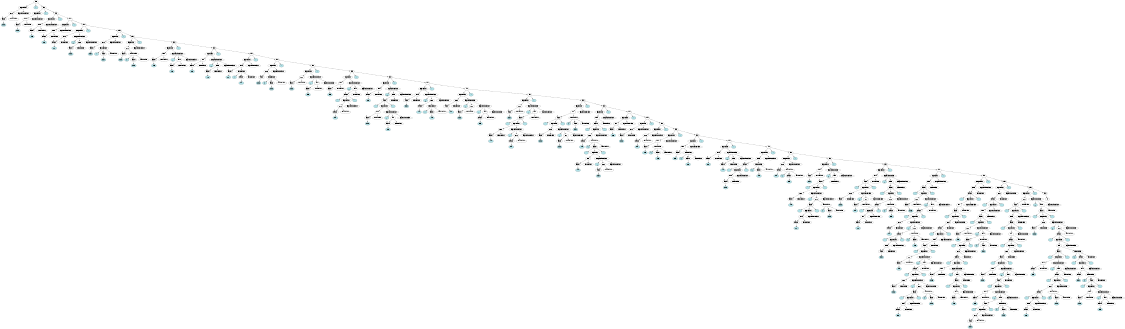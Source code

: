 digraph G { page="8.5,11"; size="7.5, 10"
	"List1" [label="List"]
	"Expression2" [label="Expression"]
	"List1" -> "Expression2"
	"Term3" [label="Term"]
	"Expression2" -> "Term3"
	"Factor4" [label="Factor"]
	"Term3" -> "Factor4"
	"num5" [label="num",style=filled,fillcolor=powderblue]
	"Factor4" -> "num5"
	"Term_Prime6" [label="Term_Prime"]
	"Term3" -> "Term_Prime6"
	"Expression_Prime7" [label="Expression_Prime"]
	"Expression2" -> "Expression_Prime7"
	".8" [label=".",style=filled,fillcolor=powderblue]
	"List1" -> ".8"
	"List9" [label="List"]
	"List1" -> "List9"
	"Expression10" [label="Expression"]
	"List9" -> "Expression10"
	"Term11" [label="Term"]
	"Expression10" -> "Term11"
	"Factor12" [label="Factor"]
	"Term11" -> "Factor12"
	"num13" [label="num",style=filled,fillcolor=powderblue]
	"Factor12" -> "num13"
	"Term_Prime14" [label="Term_Prime"]
	"Term11" -> "Term_Prime14"
	"Expression_Prime15" [label="Expression_Prime"]
	"Expression10" -> "Expression_Prime15"
	".16" [label=".",style=filled,fillcolor=powderblue]
	"List9" -> ".16"
	"List17" [label="List"]
	"List9" -> "List17"
	"Expression18" [label="Expression"]
	"List17" -> "Expression18"
	"Term19" [label="Term"]
	"Expression18" -> "Term19"
	"Factor20" [label="Factor"]
	"Term19" -> "Factor20"
	"num21" [label="num",style=filled,fillcolor=powderblue]
	"Factor20" -> "num21"
	"Term_Prime22" [label="Term_Prime"]
	"Term19" -> "Term_Prime22"
	"Expression_Prime23" [label="Expression_Prime"]
	"Expression18" -> "Expression_Prime23"
	".24" [label=".",style=filled,fillcolor=powderblue]
	"List17" -> ".24"
	"List25" [label="List"]
	"List17" -> "List25"
	"Expression26" [label="Expression"]
	"List25" -> "Expression26"
	"Term27" [label="Term"]
	"Expression26" -> "Term27"
	"Factor28" [label="Factor"]
	"Term27" -> "Factor28"
	"num29" [label="num",style=filled,fillcolor=powderblue]
	"Factor28" -> "num29"
	"Term_Prime30" [label="Term_Prime"]
	"Term27" -> "Term_Prime30"
	"Expression_Prime31" [label="Expression_Prime"]
	"Expression26" -> "Expression_Prime31"
	".32" [label=".",style=filled,fillcolor=powderblue]
	"List25" -> ".32"
	"List33" [label="List"]
	"List25" -> "List33"
	"Expression34" [label="Expression"]
	"List33" -> "Expression34"
	"Term35" [label="Term"]
	"Expression34" -> "Term35"
	"Factor36" [label="Factor"]
	"Term35" -> "Factor36"
	"num37" [label="num",style=filled,fillcolor=powderblue]
	"Factor36" -> "num37"
	"Term_Prime38" [label="Term_Prime"]
	"Term35" -> "Term_Prime38"
	"Expression_Prime39" [label="Expression_Prime"]
	"Expression34" -> "Expression_Prime39"
	"+40" [label="+",style=filled,fillcolor=powderblue]
	"Expression_Prime39" -> "+40"
	"Term41" [label="Term"]
	"Expression_Prime39" -> "Term41"
	"Factor42" [label="Factor"]
	"Term41" -> "Factor42"
	"num43" [label="num",style=filled,fillcolor=powderblue]
	"Factor42" -> "num43"
	"Term_Prime44" [label="Term_Prime"]
	"Term41" -> "Term_Prime44"
	"Expression_Prime45" [label="Expression_Prime"]
	"Expression_Prime39" -> "Expression_Prime45"
	".46" [label=".",style=filled,fillcolor=powderblue]
	"List33" -> ".46"
	"List47" [label="List"]
	"List33" -> "List47"
	"Expression48" [label="Expression"]
	"List47" -> "Expression48"
	"Term49" [label="Term"]
	"Expression48" -> "Term49"
	"Factor50" [label="Factor"]
	"Term49" -> "Factor50"
	"num51" [label="num",style=filled,fillcolor=powderblue]
	"Factor50" -> "num51"
	"Term_Prime52" [label="Term_Prime"]
	"Term49" -> "Term_Prime52"
	"*53" [label="*",style=filled,fillcolor=powderblue]
	"Term_Prime52" -> "*53"
	"Factor54" [label="Factor"]
	"Term_Prime52" -> "Factor54"
	"num55" [label="num",style=filled,fillcolor=powderblue]
	"Factor54" -> "num55"
	"Term_Prime56" [label="Term_Prime"]
	"Term_Prime52" -> "Term_Prime56"
	"Expression_Prime57" [label="Expression_Prime"]
	"Expression48" -> "Expression_Prime57"
	".58" [label=".",style=filled,fillcolor=powderblue]
	"List47" -> ".58"
	"List59" [label="List"]
	"List47" -> "List59"
	"Expression60" [label="Expression"]
	"List59" -> "Expression60"
	"Term61" [label="Term"]
	"Expression60" -> "Term61"
	"Factor62" [label="Factor"]
	"Term61" -> "Factor62"
	"num63" [label="num",style=filled,fillcolor=powderblue]
	"Factor62" -> "num63"
	"Term_Prime64" [label="Term_Prime"]
	"Term61" -> "Term_Prime64"
	"%65" [label="%",style=filled,fillcolor=powderblue]
	"Term_Prime64" -> "%65"
	"Factor66" [label="Factor"]
	"Term_Prime64" -> "Factor66"
	"num67" [label="num",style=filled,fillcolor=powderblue]
	"Factor66" -> "num67"
	"Term_Prime68" [label="Term_Prime"]
	"Term_Prime64" -> "Term_Prime68"
	"Expression_Prime69" [label="Expression_Prime"]
	"Expression60" -> "Expression_Prime69"
	".70" [label=".",style=filled,fillcolor=powderblue]
	"List59" -> ".70"
	"List71" [label="List"]
	"List59" -> "List71"
	"Expression72" [label="Expression"]
	"List71" -> "Expression72"
	"Term73" [label="Term"]
	"Expression72" -> "Term73"
	"Factor74" [label="Factor"]
	"Term73" -> "Factor74"
	"num75" [label="num",style=filled,fillcolor=powderblue]
	"Factor74" -> "num75"
	"Term_Prime76" [label="Term_Prime"]
	"Term73" -> "Term_Prime76"
	"Expression_Prime77" [label="Expression_Prime"]
	"Expression72" -> "Expression_Prime77"
	"-78" [label="-",style=filled,fillcolor=powderblue]
	"Expression_Prime77" -> "-78"
	"Term79" [label="Term"]
	"Expression_Prime77" -> "Term79"
	"Factor80" [label="Factor"]
	"Term79" -> "Factor80"
	"num81" [label="num",style=filled,fillcolor=powderblue]
	"Factor80" -> "num81"
	"Term_Prime82" [label="Term_Prime"]
	"Term79" -> "Term_Prime82"
	"Expression_Prime83" [label="Expression_Prime"]
	"Expression_Prime77" -> "Expression_Prime83"
	".84" [label=".",style=filled,fillcolor=powderblue]
	"List71" -> ".84"
	"List85" [label="List"]
	"List71" -> "List85"
	"Expression86" [label="Expression"]
	"List85" -> "Expression86"
	"Term87" [label="Term"]
	"Expression86" -> "Term87"
	"Factor88" [label="Factor"]
	"Term87" -> "Factor88"
	"num89" [label="num",style=filled,fillcolor=powderblue]
	"Factor88" -> "num89"
	"Term_Prime90" [label="Term_Prime"]
	"Term87" -> "Term_Prime90"
	"Expression_Prime91" [label="Expression_Prime"]
	"Expression86" -> "Expression_Prime91"
	"+92" [label="+",style=filled,fillcolor=powderblue]
	"Expression_Prime91" -> "+92"
	"Term93" [label="Term"]
	"Expression_Prime91" -> "Term93"
	"Factor94" [label="Factor"]
	"Term93" -> "Factor94"
	"num95" [label="num",style=filled,fillcolor=powderblue]
	"Factor94" -> "num95"
	"Term_Prime96" [label="Term_Prime"]
	"Term93" -> "Term_Prime96"
	"Expression_Prime97" [label="Expression_Prime"]
	"Expression_Prime91" -> "Expression_Prime97"
	".98" [label=".",style=filled,fillcolor=powderblue]
	"List85" -> ".98"
	"List99" [label="List"]
	"List85" -> "List99"
	"Expression100" [label="Expression"]
	"List99" -> "Expression100"
	"Term101" [label="Term"]
	"Expression100" -> "Term101"
	"Factor102" [label="Factor"]
	"Term101" -> "Factor102"
	"num103" [label="num",style=filled,fillcolor=powderblue]
	"Factor102" -> "num103"
	"Term_Prime104" [label="Term_Prime"]
	"Term101" -> "Term_Prime104"
	"*105" [label="*",style=filled,fillcolor=powderblue]
	"Term_Prime104" -> "*105"
	"Factor106" [label="Factor"]
	"Term_Prime104" -> "Factor106"
	"num107" [label="num",style=filled,fillcolor=powderblue]
	"Factor106" -> "num107"
	"Term_Prime108" [label="Term_Prime"]
	"Term_Prime104" -> "Term_Prime108"
	"Expression_Prime109" [label="Expression_Prime"]
	"Expression100" -> "Expression_Prime109"
	".110" [label=".",style=filled,fillcolor=powderblue]
	"List99" -> ".110"
	"List111" [label="List"]
	"List99" -> "List111"
	"Expression112" [label="Expression"]
	"List111" -> "Expression112"
	"Term113" [label="Term"]
	"Expression112" -> "Term113"
	"Factor114" [label="Factor"]
	"Term113" -> "Factor114"
	"num115" [label="num",style=filled,fillcolor=powderblue]
	"Factor114" -> "num115"
	"Term_Prime116" [label="Term_Prime"]
	"Term113" -> "Term_Prime116"
	"%117" [label="%",style=filled,fillcolor=powderblue]
	"Term_Prime116" -> "%117"
	"Factor118" [label="Factor"]
	"Term_Prime116" -> "Factor118"
	"num119" [label="num",style=filled,fillcolor=powderblue]
	"Factor118" -> "num119"
	"Term_Prime120" [label="Term_Prime"]
	"Term_Prime116" -> "Term_Prime120"
	"Expression_Prime121" [label="Expression_Prime"]
	"Expression112" -> "Expression_Prime121"
	".122" [label=".",style=filled,fillcolor=powderblue]
	"List111" -> ".122"
	"List123" [label="List"]
	"List111" -> "List123"
	"Expression124" [label="Expression"]
	"List123" -> "Expression124"
	"Term125" [label="Term"]
	"Expression124" -> "Term125"
	"Factor126" [label="Factor"]
	"Term125" -> "Factor126"
	"num127" [label="num",style=filled,fillcolor=powderblue]
	"Factor126" -> "num127"
	"Term_Prime128" [label="Term_Prime"]
	"Term125" -> "Term_Prime128"
	"Expression_Prime129" [label="Expression_Prime"]
	"Expression124" -> "Expression_Prime129"
	"-130" [label="-",style=filled,fillcolor=powderblue]
	"Expression_Prime129" -> "-130"
	"Term131" [label="Term"]
	"Expression_Prime129" -> "Term131"
	"Factor132" [label="Factor"]
	"Term131" -> "Factor132"
	"num133" [label="num",style=filled,fillcolor=powderblue]
	"Factor132" -> "num133"
	"Term_Prime134" [label="Term_Prime"]
	"Term131" -> "Term_Prime134"
	"Expression_Prime135" [label="Expression_Prime"]
	"Expression_Prime129" -> "Expression_Prime135"
	".136" [label=".",style=filled,fillcolor=powderblue]
	"List123" -> ".136"
	"List137" [label="List"]
	"List123" -> "List137"
	"Expression138" [label="Expression"]
	"List137" -> "Expression138"
	"Term139" [label="Term"]
	"Expression138" -> "Term139"
	"Factor140" [label="Factor"]
	"Term139" -> "Factor140"
	"num141" [label="num",style=filled,fillcolor=powderblue]
	"Factor140" -> "num141"
	"Term_Prime142" [label="Term_Prime"]
	"Term139" -> "Term_Prime142"
	"Expression_Prime143" [label="Expression_Prime"]
	"Expression138" -> "Expression_Prime143"
	"+144" [label="+",style=filled,fillcolor=powderblue]
	"Expression_Prime143" -> "+144"
	"Term145" [label="Term"]
	"Expression_Prime143" -> "Term145"
	"Factor146" [label="Factor"]
	"Term145" -> "Factor146"
	"(147" [label="(",style=filled,fillcolor=powderblue]
	"Factor146" -> "(147"
	"Expression148" [label="Expression"]
	"Factor146" -> "Expression148"
	"Term149" [label="Term"]
	"Expression148" -> "Term149"
	"Factor150" [label="Factor"]
	"Term149" -> "Factor150"
	"num151" [label="num",style=filled,fillcolor=powderblue]
	"Factor150" -> "num151"
	"Term_Prime152" [label="Term_Prime"]
	"Term149" -> "Term_Prime152"
	"Expression_Prime153" [label="Expression_Prime"]
	"Expression148" -> "Expression_Prime153"
	")154" [label=")",style=filled,fillcolor=powderblue]
	"Factor146" -> ")154"
	"Term_Prime155" [label="Term_Prime"]
	"Term145" -> "Term_Prime155"
	"Expression_Prime156" [label="Expression_Prime"]
	"Expression_Prime143" -> "Expression_Prime156"
	".157" [label=".",style=filled,fillcolor=powderblue]
	"List137" -> ".157"
	"List158" [label="List"]
	"List137" -> "List158"
	"Expression159" [label="Expression"]
	"List158" -> "Expression159"
	"Term160" [label="Term"]
	"Expression159" -> "Term160"
	"Factor161" [label="Factor"]
	"Term160" -> "Factor161"
	"num162" [label="num",style=filled,fillcolor=powderblue]
	"Factor161" -> "num162"
	"Term_Prime163" [label="Term_Prime"]
	"Term160" -> "Term_Prime163"
	"Expression_Prime164" [label="Expression_Prime"]
	"Expression159" -> "Expression_Prime164"
	"+165" [label="+",style=filled,fillcolor=powderblue]
	"Expression_Prime164" -> "+165"
	"Term166" [label="Term"]
	"Expression_Prime164" -> "Term166"
	"Factor167" [label="Factor"]
	"Term166" -> "Factor167"
	"(168" [label="(",style=filled,fillcolor=powderblue]
	"Factor167" -> "(168"
	"Expression169" [label="Expression"]
	"Factor167" -> "Expression169"
	"Term170" [label="Term"]
	"Expression169" -> "Term170"
	"Factor171" [label="Factor"]
	"Term170" -> "Factor171"
	"num172" [label="num",style=filled,fillcolor=powderblue]
	"Factor171" -> "num172"
	"Term_Prime173" [label="Term_Prime"]
	"Term170" -> "Term_Prime173"
	"Expression_Prime174" [label="Expression_Prime"]
	"Expression169" -> "Expression_Prime174"
	"-175" [label="-",style=filled,fillcolor=powderblue]
	"Expression_Prime174" -> "-175"
	"Term176" [label="Term"]
	"Expression_Prime174" -> "Term176"
	"Factor177" [label="Factor"]
	"Term176" -> "Factor177"
	"num178" [label="num",style=filled,fillcolor=powderblue]
	"Factor177" -> "num178"
	"Term_Prime179" [label="Term_Prime"]
	"Term176" -> "Term_Prime179"
	"Expression_Prime180" [label="Expression_Prime"]
	"Expression_Prime174" -> "Expression_Prime180"
	")181" [label=")",style=filled,fillcolor=powderblue]
	"Factor167" -> ")181"
	"Term_Prime182" [label="Term_Prime"]
	"Term166" -> "Term_Prime182"
	"Expression_Prime183" [label="Expression_Prime"]
	"Expression_Prime164" -> "Expression_Prime183"
	".184" [label=".",style=filled,fillcolor=powderblue]
	"List158" -> ".184"
	"List185" [label="List"]
	"List158" -> "List185"
	"Expression186" [label="Expression"]
	"List185" -> "Expression186"
	"Term187" [label="Term"]
	"Expression186" -> "Term187"
	"Factor188" [label="Factor"]
	"Term187" -> "Factor188"
	"num189" [label="num",style=filled,fillcolor=powderblue]
	"Factor188" -> "num189"
	"Term_Prime190" [label="Term_Prime"]
	"Term187" -> "Term_Prime190"
	"Expression_Prime191" [label="Expression_Prime"]
	"Expression186" -> "Expression_Prime191"
	"+192" [label="+",style=filled,fillcolor=powderblue]
	"Expression_Prime191" -> "+192"
	"Term193" [label="Term"]
	"Expression_Prime191" -> "Term193"
	"Factor194" [label="Factor"]
	"Term193" -> "Factor194"
	"num195" [label="num",style=filled,fillcolor=powderblue]
	"Factor194" -> "num195"
	"Term_Prime196" [label="Term_Prime"]
	"Term193" -> "Term_Prime196"
	"*197" [label="*",style=filled,fillcolor=powderblue]
	"Term_Prime196" -> "*197"
	"Factor198" [label="Factor"]
	"Term_Prime196" -> "Factor198"
	"num199" [label="num",style=filled,fillcolor=powderblue]
	"Factor198" -> "num199"
	"Term_Prime200" [label="Term_Prime"]
	"Term_Prime196" -> "Term_Prime200"
	"Expression_Prime201" [label="Expression_Prime"]
	"Expression_Prime191" -> "Expression_Prime201"
	".202" [label=".",style=filled,fillcolor=powderblue]
	"List185" -> ".202"
	"List203" [label="List"]
	"List185" -> "List203"
	"Expression204" [label="Expression"]
	"List203" -> "Expression204"
	"Term205" [label="Term"]
	"Expression204" -> "Term205"
	"Factor206" [label="Factor"]
	"Term205" -> "Factor206"
	"num207" [label="num",style=filled,fillcolor=powderblue]
	"Factor206" -> "num207"
	"Term_Prime208" [label="Term_Prime"]
	"Term205" -> "Term_Prime208"
	"Expression_Prime209" [label="Expression_Prime"]
	"Expression204" -> "Expression_Prime209"
	"-210" [label="-",style=filled,fillcolor=powderblue]
	"Expression_Prime209" -> "-210"
	"Term211" [label="Term"]
	"Expression_Prime209" -> "Term211"
	"Factor212" [label="Factor"]
	"Term211" -> "Factor212"
	"num213" [label="num",style=filled,fillcolor=powderblue]
	"Factor212" -> "num213"
	"Term_Prime214" [label="Term_Prime"]
	"Term211" -> "Term_Prime214"
	"Expression_Prime215" [label="Expression_Prime"]
	"Expression_Prime209" -> "Expression_Prime215"
	"-216" [label="-",style=filled,fillcolor=powderblue]
	"Expression_Prime215" -> "-216"
	"Term217" [label="Term"]
	"Expression_Prime215" -> "Term217"
	"Factor218" [label="Factor"]
	"Term217" -> "Factor218"
	"num219" [label="num",style=filled,fillcolor=powderblue]
	"Factor218" -> "num219"
	"Term_Prime220" [label="Term_Prime"]
	"Term217" -> "Term_Prime220"
	"Expression_Prime221" [label="Expression_Prime"]
	"Expression_Prime215" -> "Expression_Prime221"
	".222" [label=".",style=filled,fillcolor=powderblue]
	"List203" -> ".222"
	"List223" [label="List"]
	"List203" -> "List223"
	"Expression224" [label="Expression"]
	"List223" -> "Expression224"
	"Term225" [label="Term"]
	"Expression224" -> "Term225"
	"Factor226" [label="Factor"]
	"Term225" -> "Factor226"
	"num227" [label="num",style=filled,fillcolor=powderblue]
	"Factor226" -> "num227"
	"Term_Prime228" [label="Term_Prime"]
	"Term225" -> "Term_Prime228"
	"Expression_Prime229" [label="Expression_Prime"]
	"Expression224" -> "Expression_Prime229"
	"-230" [label="-",style=filled,fillcolor=powderblue]
	"Expression_Prime229" -> "-230"
	"Term231" [label="Term"]
	"Expression_Prime229" -> "Term231"
	"Factor232" [label="Factor"]
	"Term231" -> "Factor232"
	"(233" [label="(",style=filled,fillcolor=powderblue]
	"Factor232" -> "(233"
	"Expression234" [label="Expression"]
	"Factor232" -> "Expression234"
	"Term235" [label="Term"]
	"Expression234" -> "Term235"
	"Factor236" [label="Factor"]
	"Term235" -> "Factor236"
	"num237" [label="num",style=filled,fillcolor=powderblue]
	"Factor236" -> "num237"
	"Term_Prime238" [label="Term_Prime"]
	"Term235" -> "Term_Prime238"
	"Expression_Prime239" [label="Expression_Prime"]
	"Expression234" -> "Expression_Prime239"
	"-240" [label="-",style=filled,fillcolor=powderblue]
	"Expression_Prime239" -> "-240"
	"Term241" [label="Term"]
	"Expression_Prime239" -> "Term241"
	"Factor242" [label="Factor"]
	"Term241" -> "Factor242"
	"num243" [label="num",style=filled,fillcolor=powderblue]
	"Factor242" -> "num243"
	"Term_Prime244" [label="Term_Prime"]
	"Term241" -> "Term_Prime244"
	"Expression_Prime245" [label="Expression_Prime"]
	"Expression_Prime239" -> "Expression_Prime245"
	")246" [label=")",style=filled,fillcolor=powderblue]
	"Factor232" -> ")246"
	"Term_Prime247" [label="Term_Prime"]
	"Term231" -> "Term_Prime247"
	"Expression_Prime248" [label="Expression_Prime"]
	"Expression_Prime229" -> "Expression_Prime248"
	".249" [label=".",style=filled,fillcolor=powderblue]
	"List223" -> ".249"
	"List250" [label="List"]
	"List223" -> "List250"
	"Expression251" [label="Expression"]
	"List250" -> "Expression251"
	"Term252" [label="Term"]
	"Expression251" -> "Term252"
	"Factor253" [label="Factor"]
	"Term252" -> "Factor253"
	"(254" [label="(",style=filled,fillcolor=powderblue]
	"Factor253" -> "(254"
	"Expression255" [label="Expression"]
	"Factor253" -> "Expression255"
	"Term256" [label="Term"]
	"Expression255" -> "Term256"
	"Factor257" [label="Factor"]
	"Term256" -> "Factor257"
	"num258" [label="num",style=filled,fillcolor=powderblue]
	"Factor257" -> "num258"
	"Term_Prime259" [label="Term_Prime"]
	"Term256" -> "Term_Prime259"
	"Expression_Prime260" [label="Expression_Prime"]
	"Expression255" -> "Expression_Prime260"
	"-261" [label="-",style=filled,fillcolor=powderblue]
	"Expression_Prime260" -> "-261"
	"Term262" [label="Term"]
	"Expression_Prime260" -> "Term262"
	"Factor263" [label="Factor"]
	"Term262" -> "Factor263"
	"num264" [label="num",style=filled,fillcolor=powderblue]
	"Factor263" -> "num264"
	"Term_Prime265" [label="Term_Prime"]
	"Term262" -> "Term_Prime265"
	"Expression_Prime266" [label="Expression_Prime"]
	"Expression_Prime260" -> "Expression_Prime266"
	")267" [label=")",style=filled,fillcolor=powderblue]
	"Factor253" -> ")267"
	"Term_Prime268" [label="Term_Prime"]
	"Term252" -> "Term_Prime268"
	"%269" [label="%",style=filled,fillcolor=powderblue]
	"Term_Prime268" -> "%269"
	"Factor270" [label="Factor"]
	"Term_Prime268" -> "Factor270"
	"num271" [label="num",style=filled,fillcolor=powderblue]
	"Factor270" -> "num271"
	"Term_Prime272" [label="Term_Prime"]
	"Term_Prime268" -> "Term_Prime272"
	"Expression_Prime273" [label="Expression_Prime"]
	"Expression251" -> "Expression_Prime273"
	".274" [label=".",style=filled,fillcolor=powderblue]
	"List250" -> ".274"
	"List275" [label="List"]
	"List250" -> "List275"
	"Expression276" [label="Expression"]
	"List275" -> "Expression276"
	"Term277" [label="Term"]
	"Expression276" -> "Term277"
	"Factor278" [label="Factor"]
	"Term277" -> "Factor278"
	"(279" [label="(",style=filled,fillcolor=powderblue]
	"Factor278" -> "(279"
	"Expression280" [label="Expression"]
	"Factor278" -> "Expression280"
	"Term281" [label="Term"]
	"Expression280" -> "Term281"
	"Factor282" [label="Factor"]
	"Term281" -> "Factor282"
	"num283" [label="num",style=filled,fillcolor=powderblue]
	"Factor282" -> "num283"
	"Term_Prime284" [label="Term_Prime"]
	"Term281" -> "Term_Prime284"
	"%285" [label="%",style=filled,fillcolor=powderblue]
	"Term_Prime284" -> "%285"
	"Factor286" [label="Factor"]
	"Term_Prime284" -> "Factor286"
	"(287" [label="(",style=filled,fillcolor=powderblue]
	"Factor286" -> "(287"
	"Expression288" [label="Expression"]
	"Factor286" -> "Expression288"
	"Term289" [label="Term"]
	"Expression288" -> "Term289"
	"Factor290" [label="Factor"]
	"Term289" -> "Factor290"
	"num291" [label="num",style=filled,fillcolor=powderblue]
	"Factor290" -> "num291"
	"Term_Prime292" [label="Term_Prime"]
	"Term289" -> "Term_Prime292"
	"Expression_Prime293" [label="Expression_Prime"]
	"Expression288" -> "Expression_Prime293"
	"-294" [label="-",style=filled,fillcolor=powderblue]
	"Expression_Prime293" -> "-294"
	"Term295" [label="Term"]
	"Expression_Prime293" -> "Term295"
	"Factor296" [label="Factor"]
	"Term295" -> "Factor296"
	"num297" [label="num",style=filled,fillcolor=powderblue]
	"Factor296" -> "num297"
	"Term_Prime298" [label="Term_Prime"]
	"Term295" -> "Term_Prime298"
	"Expression_Prime299" [label="Expression_Prime"]
	"Expression_Prime293" -> "Expression_Prime299"
	")300" [label=")",style=filled,fillcolor=powderblue]
	"Factor286" -> ")300"
	"Term_Prime301" [label="Term_Prime"]
	"Term_Prime284" -> "Term_Prime301"
	"Expression_Prime302" [label="Expression_Prime"]
	"Expression280" -> "Expression_Prime302"
	")303" [label=")",style=filled,fillcolor=powderblue]
	"Factor278" -> ")303"
	"Term_Prime304" [label="Term_Prime"]
	"Term277" -> "Term_Prime304"
	"Expression_Prime305" [label="Expression_Prime"]
	"Expression276" -> "Expression_Prime305"
	".306" [label=".",style=filled,fillcolor=powderblue]
	"List275" -> ".306"
	"List307" [label="List"]
	"List275" -> "List307"
	"Expression308" [label="Expression"]
	"List307" -> "Expression308"
	"Term309" [label="Term"]
	"Expression308" -> "Term309"
	"Factor310" [label="Factor"]
	"Term309" -> "Factor310"
	"num311" [label="num",style=filled,fillcolor=powderblue]
	"Factor310" -> "num311"
	"Term_Prime312" [label="Term_Prime"]
	"Term309" -> "Term_Prime312"
	"Expression_Prime313" [label="Expression_Prime"]
	"Expression308" -> "Expression_Prime313"
	".314" [label=".",style=filled,fillcolor=powderblue]
	"List307" -> ".314"
	"List315" [label="List"]
	"List307" -> "List315"
	"Expression316" [label="Expression"]
	"List315" -> "Expression316"
	"Term317" [label="Term"]
	"Expression316" -> "Term317"
	"Factor318" [label="Factor"]
	"Term317" -> "Factor318"
	"num319" [label="num",style=filled,fillcolor=powderblue]
	"Factor318" -> "num319"
	"Term_Prime320" [label="Term_Prime"]
	"Term317" -> "Term_Prime320"
	"Expression_Prime321" [label="Expression_Prime"]
	"Expression316" -> "Expression_Prime321"
	".322" [label=".",style=filled,fillcolor=powderblue]
	"List315" -> ".322"
	"List323" [label="List"]
	"List315" -> "List323"
	"Expression324" [label="Expression"]
	"List323" -> "Expression324"
	"Term325" [label="Term"]
	"Expression324" -> "Term325"
	"Factor326" [label="Factor"]
	"Term325" -> "Factor326"
	"num327" [label="num",style=filled,fillcolor=powderblue]
	"Factor326" -> "num327"
	"Term_Prime328" [label="Term_Prime"]
	"Term325" -> "Term_Prime328"
	"Expression_Prime329" [label="Expression_Prime"]
	"Expression324" -> "Expression_Prime329"
	".330" [label=".",style=filled,fillcolor=powderblue]
	"List323" -> ".330"
	"List331" [label="List"]
	"List323" -> "List331"
	"Expression332" [label="Expression"]
	"List331" -> "Expression332"
	"Term333" [label="Term"]
	"Expression332" -> "Term333"
	"Factor334" [label="Factor"]
	"Term333" -> "Factor334"
	"num335" [label="num",style=filled,fillcolor=powderblue]
	"Factor334" -> "num335"
	"Term_Prime336" [label="Term_Prime"]
	"Term333" -> "Term_Prime336"
	"%337" [label="%",style=filled,fillcolor=powderblue]
	"Term_Prime336" -> "%337"
	"Factor338" [label="Factor"]
	"Term_Prime336" -> "Factor338"
	"num339" [label="num",style=filled,fillcolor=powderblue]
	"Factor338" -> "num339"
	"Term_Prime340" [label="Term_Prime"]
	"Term_Prime336" -> "Term_Prime340"
	"Expression_Prime341" [label="Expression_Prime"]
	"Expression332" -> "Expression_Prime341"
	".342" [label=".",style=filled,fillcolor=powderblue]
	"List331" -> ".342"
	"List343" [label="List"]
	"List331" -> "List343"
	"Expression344" [label="Expression"]
	"List343" -> "Expression344"
	"Term345" [label="Term"]
	"Expression344" -> "Term345"
	"Factor346" [label="Factor"]
	"Term345" -> "Factor346"
	"num347" [label="num",style=filled,fillcolor=powderblue]
	"Factor346" -> "num347"
	"Term_Prime348" [label="Term_Prime"]
	"Term345" -> "Term_Prime348"
	"%349" [label="%",style=filled,fillcolor=powderblue]
	"Term_Prime348" -> "%349"
	"Factor350" [label="Factor"]
	"Term_Prime348" -> "Factor350"
	"num351" [label="num",style=filled,fillcolor=powderblue]
	"Factor350" -> "num351"
	"Term_Prime352" [label="Term_Prime"]
	"Term_Prime348" -> "Term_Prime352"
	"Expression_Prime353" [label="Expression_Prime"]
	"Expression344" -> "Expression_Prime353"
	".354" [label=".",style=filled,fillcolor=powderblue]
	"List343" -> ".354"
	"List355" [label="List"]
	"List343" -> "List355"
	"Expression356" [label="Expression"]
	"List355" -> "Expression356"
	"Term357" [label="Term"]
	"Expression356" -> "Term357"
	"Factor358" [label="Factor"]
	"Term357" -> "Factor358"
	"num359" [label="num",style=filled,fillcolor=powderblue]
	"Factor358" -> "num359"
	"Term_Prime360" [label="Term_Prime"]
	"Term357" -> "Term_Prime360"
	"Expression_Prime361" [label="Expression_Prime"]
	"Expression356" -> "Expression_Prime361"
	"+362" [label="+",style=filled,fillcolor=powderblue]
	"Expression_Prime361" -> "+362"
	"Term363" [label="Term"]
	"Expression_Prime361" -> "Term363"
	"Factor364" [label="Factor"]
	"Term363" -> "Factor364"
	"num365" [label="num",style=filled,fillcolor=powderblue]
	"Factor364" -> "num365"
	"Term_Prime366" [label="Term_Prime"]
	"Term363" -> "Term_Prime366"
	"Expression_Prime367" [label="Expression_Prime"]
	"Expression_Prime361" -> "Expression_Prime367"
	".368" [label=".",style=filled,fillcolor=powderblue]
	"List355" -> ".368"
	"List369" [label="List"]
	"List355" -> "List369"
	"Expression370" [label="Expression"]
	"List369" -> "Expression370"
	"Term371" [label="Term"]
	"Expression370" -> "Term371"
	"Factor372" [label="Factor"]
	"Term371" -> "Factor372"
	"(373" [label="(",style=filled,fillcolor=powderblue]
	"Factor372" -> "(373"
	"Expression374" [label="Expression"]
	"Factor372" -> "Expression374"
	"Term375" [label="Term"]
	"Expression374" -> "Term375"
	"Factor376" [label="Factor"]
	"Term375" -> "Factor376"
	"num377" [label="num",style=filled,fillcolor=powderblue]
	"Factor376" -> "num377"
	"Term_Prime378" [label="Term_Prime"]
	"Term375" -> "Term_Prime378"
	"Expression_Prime379" [label="Expression_Prime"]
	"Expression374" -> "Expression_Prime379"
	")380" [label=")",style=filled,fillcolor=powderblue]
	"Factor372" -> ")380"
	"Term_Prime381" [label="Term_Prime"]
	"Term371" -> "Term_Prime381"
	"%382" [label="%",style=filled,fillcolor=powderblue]
	"Term_Prime381" -> "%382"
	"Factor383" [label="Factor"]
	"Term_Prime381" -> "Factor383"
	"num384" [label="num",style=filled,fillcolor=powderblue]
	"Factor383" -> "num384"
	"Term_Prime385" [label="Term_Prime"]
	"Term_Prime381" -> "Term_Prime385"
	"Expression_Prime386" [label="Expression_Prime"]
	"Expression370" -> "Expression_Prime386"
	".387" [label=".",style=filled,fillcolor=powderblue]
	"List369" -> ".387"
	"List388" [label="List"]
	"List369" -> "List388"
	"Expression389" [label="Expression"]
	"List388" -> "Expression389"
	"Term390" [label="Term"]
	"Expression389" -> "Term390"
	"Factor391" [label="Factor"]
	"Term390" -> "Factor391"
	"num392" [label="num",style=filled,fillcolor=powderblue]
	"Factor391" -> "num392"
	"Term_Prime393" [label="Term_Prime"]
	"Term390" -> "Term_Prime393"
	"%394" [label="%",style=filled,fillcolor=powderblue]
	"Term_Prime393" -> "%394"
	"Factor395" [label="Factor"]
	"Term_Prime393" -> "Factor395"
	"num396" [label="num",style=filled,fillcolor=powderblue]
	"Factor395" -> "num396"
	"Term_Prime397" [label="Term_Prime"]
	"Term_Prime393" -> "Term_Prime397"
	"Expression_Prime398" [label="Expression_Prime"]
	"Expression389" -> "Expression_Prime398"
	".399" [label=".",style=filled,fillcolor=powderblue]
	"List388" -> ".399"
	"List400" [label="List"]
	"List388" -> "List400"
	"Expression401" [label="Expression"]
	"List400" -> "Expression401"
	"Term402" [label="Term"]
	"Expression401" -> "Term402"
	"Factor403" [label="Factor"]
	"Term402" -> "Factor403"
	"num404" [label="num",style=filled,fillcolor=powderblue]
	"Factor403" -> "num404"
	"Term_Prime405" [label="Term_Prime"]
	"Term402" -> "Term_Prime405"
	"Expression_Prime406" [label="Expression_Prime"]
	"Expression401" -> "Expression_Prime406"
	"+407" [label="+",style=filled,fillcolor=powderblue]
	"Expression_Prime406" -> "+407"
	"Term408" [label="Term"]
	"Expression_Prime406" -> "Term408"
	"Factor409" [label="Factor"]
	"Term408" -> "Factor409"
	"(410" [label="(",style=filled,fillcolor=powderblue]
	"Factor409" -> "(410"
	"Expression411" [label="Expression"]
	"Factor409" -> "Expression411"
	"Term412" [label="Term"]
	"Expression411" -> "Term412"
	"Factor413" [label="Factor"]
	"Term412" -> "Factor413"
	"num414" [label="num",style=filled,fillcolor=powderblue]
	"Factor413" -> "num414"
	"Term_Prime415" [label="Term_Prime"]
	"Term412" -> "Term_Prime415"
	"Expression_Prime416" [label="Expression_Prime"]
	"Expression411" -> "Expression_Prime416"
	"-417" [label="-",style=filled,fillcolor=powderblue]
	"Expression_Prime416" -> "-417"
	"Term418" [label="Term"]
	"Expression_Prime416" -> "Term418"
	"Factor419" [label="Factor"]
	"Term418" -> "Factor419"
	"(420" [label="(",style=filled,fillcolor=powderblue]
	"Factor419" -> "(420"
	"Expression421" [label="Expression"]
	"Factor419" -> "Expression421"
	"Term422" [label="Term"]
	"Expression421" -> "Term422"
	"Factor423" [label="Factor"]
	"Term422" -> "Factor423"
	"num424" [label="num",style=filled,fillcolor=powderblue]
	"Factor423" -> "num424"
	"Term_Prime425" [label="Term_Prime"]
	"Term422" -> "Term_Prime425"
	"Expression_Prime426" [label="Expression_Prime"]
	"Expression421" -> "Expression_Prime426"
	")427" [label=")",style=filled,fillcolor=powderblue]
	"Factor419" -> ")427"
	"Term_Prime428" [label="Term_Prime"]
	"Term418" -> "Term_Prime428"
	"%429" [label="%",style=filled,fillcolor=powderblue]
	"Term_Prime428" -> "%429"
	"Factor430" [label="Factor"]
	"Term_Prime428" -> "Factor430"
	"num431" [label="num",style=filled,fillcolor=powderblue]
	"Factor430" -> "num431"
	"Term_Prime432" [label="Term_Prime"]
	"Term_Prime428" -> "Term_Prime432"
	"Expression_Prime433" [label="Expression_Prime"]
	"Expression_Prime416" -> "Expression_Prime433"
	")434" [label=")",style=filled,fillcolor=powderblue]
	"Factor409" -> ")434"
	"Term_Prime435" [label="Term_Prime"]
	"Term408" -> "Term_Prime435"
	"Expression_Prime436" [label="Expression_Prime"]
	"Expression_Prime406" -> "Expression_Prime436"
	".437" [label=".",style=filled,fillcolor=powderblue]
	"List400" -> ".437"
	"List438" [label="List"]
	"List400" -> "List438"
	"Expression439" [label="Expression"]
	"List438" -> "Expression439"
	"Term440" [label="Term"]
	"Expression439" -> "Term440"
	"Factor441" [label="Factor"]
	"Term440" -> "Factor441"
	"(442" [label="(",style=filled,fillcolor=powderblue]
	"Factor441" -> "(442"
	"Expression443" [label="Expression"]
	"Factor441" -> "Expression443"
	"Term444" [label="Term"]
	"Expression443" -> "Term444"
	"Factor445" [label="Factor"]
	"Term444" -> "Factor445"
	"num446" [label="num",style=filled,fillcolor=powderblue]
	"Factor445" -> "num446"
	"Term_Prime447" [label="Term_Prime"]
	"Term444" -> "Term_Prime447"
	"Expression_Prime448" [label="Expression_Prime"]
	"Expression443" -> "Expression_Prime448"
	"+449" [label="+",style=filled,fillcolor=powderblue]
	"Expression_Prime448" -> "+449"
	"Term450" [label="Term"]
	"Expression_Prime448" -> "Term450"
	"Factor451" [label="Factor"]
	"Term450" -> "Factor451"
	"num452" [label="num",style=filled,fillcolor=powderblue]
	"Factor451" -> "num452"
	"Term_Prime453" [label="Term_Prime"]
	"Term450" -> "Term_Prime453"
	"Expression_Prime454" [label="Expression_Prime"]
	"Expression_Prime448" -> "Expression_Prime454"
	")455" [label=")",style=filled,fillcolor=powderblue]
	"Factor441" -> ")455"
	"Term_Prime456" [label="Term_Prime"]
	"Term440" -> "Term_Prime456"
	"Expression_Prime457" [label="Expression_Prime"]
	"Expression439" -> "Expression_Prime457"
	"-458" [label="-",style=filled,fillcolor=powderblue]
	"Expression_Prime457" -> "-458"
	"Term459" [label="Term"]
	"Expression_Prime457" -> "Term459"
	"Factor460" [label="Factor"]
	"Term459" -> "Factor460"
	"(461" [label="(",style=filled,fillcolor=powderblue]
	"Factor460" -> "(461"
	"Expression462" [label="Expression"]
	"Factor460" -> "Expression462"
	"Term463" [label="Term"]
	"Expression462" -> "Term463"
	"Factor464" [label="Factor"]
	"Term463" -> "Factor464"
	"(465" [label="(",style=filled,fillcolor=powderblue]
	"Factor464" -> "(465"
	"Expression466" [label="Expression"]
	"Factor464" -> "Expression466"
	"Term467" [label="Term"]
	"Expression466" -> "Term467"
	"Factor468" [label="Factor"]
	"Term467" -> "Factor468"
	"num469" [label="num",style=filled,fillcolor=powderblue]
	"Factor468" -> "num469"
	"Term_Prime470" [label="Term_Prime"]
	"Term467" -> "Term_Prime470"
	"Expression_Prime471" [label="Expression_Prime"]
	"Expression466" -> "Expression_Prime471"
	")472" [label=")",style=filled,fillcolor=powderblue]
	"Factor464" -> ")472"
	"Term_Prime473" [label="Term_Prime"]
	"Term463" -> "Term_Prime473"
	"%474" [label="%",style=filled,fillcolor=powderblue]
	"Term_Prime473" -> "%474"
	"Factor475" [label="Factor"]
	"Term_Prime473" -> "Factor475"
	"num476" [label="num",style=filled,fillcolor=powderblue]
	"Factor475" -> "num476"
	"Term_Prime477" [label="Term_Prime"]
	"Term_Prime473" -> "Term_Prime477"
	"Expression_Prime478" [label="Expression_Prime"]
	"Expression462" -> "Expression_Prime478"
	")479" [label=")",style=filled,fillcolor=powderblue]
	"Factor460" -> ")479"
	"Term_Prime480" [label="Term_Prime"]
	"Term459" -> "Term_Prime480"
	"Expression_Prime481" [label="Expression_Prime"]
	"Expression_Prime457" -> "Expression_Prime481"
	".482" [label=".",style=filled,fillcolor=powderblue]
	"List438" -> ".482"
	"List483" [label="List"]
	"List438" -> "List483"
	"Expression484" [label="Expression"]
	"List483" -> "Expression484"
	"Term485" [label="Term"]
	"Expression484" -> "Term485"
	"Factor486" [label="Factor"]
	"Term485" -> "Factor486"
	"(487" [label="(",style=filled,fillcolor=powderblue]
	"Factor486" -> "(487"
	"Expression488" [label="Expression"]
	"Factor486" -> "Expression488"
	"Term489" [label="Term"]
	"Expression488" -> "Term489"
	"Factor490" [label="Factor"]
	"Term489" -> "Factor490"
	"num491" [label="num",style=filled,fillcolor=powderblue]
	"Factor490" -> "num491"
	"Term_Prime492" [label="Term_Prime"]
	"Term489" -> "Term_Prime492"
	"Expression_Prime493" [label="Expression_Prime"]
	"Expression488" -> "Expression_Prime493"
	"+494" [label="+",style=filled,fillcolor=powderblue]
	"Expression_Prime493" -> "+494"
	"Term495" [label="Term"]
	"Expression_Prime493" -> "Term495"
	"Factor496" [label="Factor"]
	"Term495" -> "Factor496"
	"(497" [label="(",style=filled,fillcolor=powderblue]
	"Factor496" -> "(497"
	"Expression498" [label="Expression"]
	"Factor496" -> "Expression498"
	"Term499" [label="Term"]
	"Expression498" -> "Term499"
	"Factor500" [label="Factor"]
	"Term499" -> "Factor500"
	"num501" [label="num",style=filled,fillcolor=powderblue]
	"Factor500" -> "num501"
	"Term_Prime502" [label="Term_Prime"]
	"Term499" -> "Term_Prime502"
	"Expression_Prime503" [label="Expression_Prime"]
	"Expression498" -> "Expression_Prime503"
	"-504" [label="-",style=filled,fillcolor=powderblue]
	"Expression_Prime503" -> "-504"
	"Term505" [label="Term"]
	"Expression_Prime503" -> "Term505"
	"Factor506" [label="Factor"]
	"Term505" -> "Factor506"
	"(507" [label="(",style=filled,fillcolor=powderblue]
	"Factor506" -> "(507"
	"Expression508" [label="Expression"]
	"Factor506" -> "Expression508"
	"Term509" [label="Term"]
	"Expression508" -> "Term509"
	"Factor510" [label="Factor"]
	"Term509" -> "Factor510"
	"num511" [label="num",style=filled,fillcolor=powderblue]
	"Factor510" -> "num511"
	"Term_Prime512" [label="Term_Prime"]
	"Term509" -> "Term_Prime512"
	"Expression_Prime513" [label="Expression_Prime"]
	"Expression508" -> "Expression_Prime513"
	")514" [label=")",style=filled,fillcolor=powderblue]
	"Factor506" -> ")514"
	"Term_Prime515" [label="Term_Prime"]
	"Term505" -> "Term_Prime515"
	"%516" [label="%",style=filled,fillcolor=powderblue]
	"Term_Prime515" -> "%516"
	"Factor517" [label="Factor"]
	"Term_Prime515" -> "Factor517"
	"num518" [label="num",style=filled,fillcolor=powderblue]
	"Factor517" -> "num518"
	"Term_Prime519" [label="Term_Prime"]
	"Term_Prime515" -> "Term_Prime519"
	"Expression_Prime520" [label="Expression_Prime"]
	"Expression_Prime503" -> "Expression_Prime520"
	")521" [label=")",style=filled,fillcolor=powderblue]
	"Factor496" -> ")521"
	"Term_Prime522" [label="Term_Prime"]
	"Term495" -> "Term_Prime522"
	"Expression_Prime523" [label="Expression_Prime"]
	"Expression_Prime493" -> "Expression_Prime523"
	")524" [label=")",style=filled,fillcolor=powderblue]
	"Factor486" -> ")524"
	"Term_Prime525" [label="Term_Prime"]
	"Term485" -> "Term_Prime525"
	"Expression_Prime526" [label="Expression_Prime"]
	"Expression484" -> "Expression_Prime526"
	".527" [label=".",style=filled,fillcolor=powderblue]
	"List483" -> ".527"
	"List528" [label="List"]
	"List483" -> "List528"
	"Expression529" [label="Expression"]
	"List528" -> "Expression529"
	"Term530" [label="Term"]
	"Expression529" -> "Term530"
	"Factor531" [label="Factor"]
	"Term530" -> "Factor531"
	"(532" [label="(",style=filled,fillcolor=powderblue]
	"Factor531" -> "(532"
	"Expression533" [label="Expression"]
	"Factor531" -> "Expression533"
	"Term534" [label="Term"]
	"Expression533" -> "Term534"
	"Factor535" [label="Factor"]
	"Term534" -> "Factor535"
	"(536" [label="(",style=filled,fillcolor=powderblue]
	"Factor535" -> "(536"
	"Expression537" [label="Expression"]
	"Factor535" -> "Expression537"
	"Term538" [label="Term"]
	"Expression537" -> "Term538"
	"Factor539" [label="Factor"]
	"Term538" -> "Factor539"
	"(540" [label="(",style=filled,fillcolor=powderblue]
	"Factor539" -> "(540"
	"Expression541" [label="Expression"]
	"Factor539" -> "Expression541"
	"Term542" [label="Term"]
	"Expression541" -> "Term542"
	"Factor543" [label="Factor"]
	"Term542" -> "Factor543"
	"(544" [label="(",style=filled,fillcolor=powderblue]
	"Factor543" -> "(544"
	"Expression545" [label="Expression"]
	"Factor543" -> "Expression545"
	"Term546" [label="Term"]
	"Expression545" -> "Term546"
	"Factor547" [label="Factor"]
	"Term546" -> "Factor547"
	"num548" [label="num",style=filled,fillcolor=powderblue]
	"Factor547" -> "num548"
	"Term_Prime549" [label="Term_Prime"]
	"Term546" -> "Term_Prime549"
	"Expression_Prime550" [label="Expression_Prime"]
	"Expression545" -> "Expression_Prime550"
	"+551" [label="+",style=filled,fillcolor=powderblue]
	"Expression_Prime550" -> "+551"
	"Term552" [label="Term"]
	"Expression_Prime550" -> "Term552"
	"Factor553" [label="Factor"]
	"Term552" -> "Factor553"
	"(554" [label="(",style=filled,fillcolor=powderblue]
	"Factor553" -> "(554"
	"Expression555" [label="Expression"]
	"Factor553" -> "Expression555"
	"Term556" [label="Term"]
	"Expression555" -> "Term556"
	"Factor557" [label="Factor"]
	"Term556" -> "Factor557"
	"num558" [label="num",style=filled,fillcolor=powderblue]
	"Factor557" -> "num558"
	"Term_Prime559" [label="Term_Prime"]
	"Term556" -> "Term_Prime559"
	"Expression_Prime560" [label="Expression_Prime"]
	"Expression555" -> "Expression_Prime560"
	"-561" [label="-",style=filled,fillcolor=powderblue]
	"Expression_Prime560" -> "-561"
	"Term562" [label="Term"]
	"Expression_Prime560" -> "Term562"
	"Factor563" [label="Factor"]
	"Term562" -> "Factor563"
	"(564" [label="(",style=filled,fillcolor=powderblue]
	"Factor563" -> "(564"
	"Expression565" [label="Expression"]
	"Factor563" -> "Expression565"
	"Term566" [label="Term"]
	"Expression565" -> "Term566"
	"Factor567" [label="Factor"]
	"Term566" -> "Factor567"
	"num568" [label="num",style=filled,fillcolor=powderblue]
	"Factor567" -> "num568"
	"Term_Prime569" [label="Term_Prime"]
	"Term566" -> "Term_Prime569"
	"Expression_Prime570" [label="Expression_Prime"]
	"Expression565" -> "Expression_Prime570"
	")571" [label=")",style=filled,fillcolor=powderblue]
	"Factor563" -> ")571"
	"Term_Prime572" [label="Term_Prime"]
	"Term562" -> "Term_Prime572"
	"%573" [label="%",style=filled,fillcolor=powderblue]
	"Term_Prime572" -> "%573"
	"Factor574" [label="Factor"]
	"Term_Prime572" -> "Factor574"
	"num575" [label="num",style=filled,fillcolor=powderblue]
	"Factor574" -> "num575"
	"Term_Prime576" [label="Term_Prime"]
	"Term_Prime572" -> "Term_Prime576"
	"Expression_Prime577" [label="Expression_Prime"]
	"Expression_Prime560" -> "Expression_Prime577"
	")578" [label=")",style=filled,fillcolor=powderblue]
	"Factor553" -> ")578"
	"Term_Prime579" [label="Term_Prime"]
	"Term552" -> "Term_Prime579"
	"Expression_Prime580" [label="Expression_Prime"]
	"Expression_Prime550" -> "Expression_Prime580"
	")581" [label=")",style=filled,fillcolor=powderblue]
	"Factor543" -> ")581"
	"Term_Prime582" [label="Term_Prime"]
	"Term542" -> "Term_Prime582"
	"Expression_Prime583" [label="Expression_Prime"]
	"Expression541" -> "Expression_Prime583"
	")584" [label=")",style=filled,fillcolor=powderblue]
	"Factor539" -> ")584"
	"Term_Prime585" [label="Term_Prime"]
	"Term538" -> "Term_Prime585"
	"Expression_Prime586" [label="Expression_Prime"]
	"Expression537" -> "Expression_Prime586"
	")587" [label=")",style=filled,fillcolor=powderblue]
	"Factor535" -> ")587"
	"Term_Prime588" [label="Term_Prime"]
	"Term534" -> "Term_Prime588"
	"Expression_Prime589" [label="Expression_Prime"]
	"Expression533" -> "Expression_Prime589"
	")590" [label=")",style=filled,fillcolor=powderblue]
	"Factor531" -> ")590"
	"Term_Prime591" [label="Term_Prime"]
	"Term530" -> "Term_Prime591"
	"Expression_Prime592" [label="Expression_Prime"]
	"Expression529" -> "Expression_Prime592"
	".593" [label=".",style=filled,fillcolor=powderblue]
	"List528" -> ".593"
	"List594" [label="List"]
	"List528" -> "List594"
	"Expression595" [label="Expression"]
	"List594" -> "Expression595"
	"Term596" [label="Term"]
	"Expression595" -> "Term596"
	"Factor597" [label="Factor"]
	"Term596" -> "Factor597"
	"(598" [label="(",style=filled,fillcolor=powderblue]
	"Factor597" -> "(598"
	"Expression599" [label="Expression"]
	"Factor597" -> "Expression599"
	"Term600" [label="Term"]
	"Expression599" -> "Term600"
	"Factor601" [label="Factor"]
	"Term600" -> "Factor601"
	"(602" [label="(",style=filled,fillcolor=powderblue]
	"Factor601" -> "(602"
	"Expression603" [label="Expression"]
	"Factor601" -> "Expression603"
	"Term604" [label="Term"]
	"Expression603" -> "Term604"
	"Factor605" [label="Factor"]
	"Term604" -> "Factor605"
	"num606" [label="num",style=filled,fillcolor=powderblue]
	"Factor605" -> "num606"
	"Term_Prime607" [label="Term_Prime"]
	"Term604" -> "Term_Prime607"
	"Expression_Prime608" [label="Expression_Prime"]
	"Expression603" -> "Expression_Prime608"
	"+609" [label="+",style=filled,fillcolor=powderblue]
	"Expression_Prime608" -> "+609"
	"Term610" [label="Term"]
	"Expression_Prime608" -> "Term610"
	"Factor611" [label="Factor"]
	"Term610" -> "Factor611"
	"(612" [label="(",style=filled,fillcolor=powderblue]
	"Factor611" -> "(612"
	"Expression613" [label="Expression"]
	"Factor611" -> "Expression613"
	"Term614" [label="Term"]
	"Expression613" -> "Term614"
	"Factor615" [label="Factor"]
	"Term614" -> "Factor615"
	"(616" [label="(",style=filled,fillcolor=powderblue]
	"Factor615" -> "(616"
	"Expression617" [label="Expression"]
	"Factor615" -> "Expression617"
	"Term618" [label="Term"]
	"Expression617" -> "Term618"
	"Factor619" [label="Factor"]
	"Term618" -> "Factor619"
	"num620" [label="num",style=filled,fillcolor=powderblue]
	"Factor619" -> "num620"
	"Term_Prime621" [label="Term_Prime"]
	"Term618" -> "Term_Prime621"
	"Expression_Prime622" [label="Expression_Prime"]
	"Expression617" -> "Expression_Prime622"
	"-623" [label="-",style=filled,fillcolor=powderblue]
	"Expression_Prime622" -> "-623"
	"Term624" [label="Term"]
	"Expression_Prime622" -> "Term624"
	"Factor625" [label="Factor"]
	"Term624" -> "Factor625"
	"(626" [label="(",style=filled,fillcolor=powderblue]
	"Factor625" -> "(626"
	"Expression627" [label="Expression"]
	"Factor625" -> "Expression627"
	"Term628" [label="Term"]
	"Expression627" -> "Term628"
	"Factor629" [label="Factor"]
	"Term628" -> "Factor629"
	"num630" [label="num",style=filled,fillcolor=powderblue]
	"Factor629" -> "num630"
	"Term_Prime631" [label="Term_Prime"]
	"Term628" -> "Term_Prime631"
	"Expression_Prime632" [label="Expression_Prime"]
	"Expression627" -> "Expression_Prime632"
	")633" [label=")",style=filled,fillcolor=powderblue]
	"Factor625" -> ")633"
	"Term_Prime634" [label="Term_Prime"]
	"Term624" -> "Term_Prime634"
	"Expression_Prime635" [label="Expression_Prime"]
	"Expression_Prime622" -> "Expression_Prime635"
	")636" [label=")",style=filled,fillcolor=powderblue]
	"Factor615" -> ")636"
	"Term_Prime637" [label="Term_Prime"]
	"Term614" -> "Term_Prime637"
	"Expression_Prime638" [label="Expression_Prime"]
	"Expression613" -> "Expression_Prime638"
	")639" [label=")",style=filled,fillcolor=powderblue]
	"Factor611" -> ")639"
	"Term_Prime640" [label="Term_Prime"]
	"Term610" -> "Term_Prime640"
	"%641" [label="%",style=filled,fillcolor=powderblue]
	"Term_Prime640" -> "%641"
	"Factor642" [label="Factor"]
	"Term_Prime640" -> "Factor642"
	"num643" [label="num",style=filled,fillcolor=powderblue]
	"Factor642" -> "num643"
	"Term_Prime644" [label="Term_Prime"]
	"Term_Prime640" -> "Term_Prime644"
	"Expression_Prime645" [label="Expression_Prime"]
	"Expression_Prime608" -> "Expression_Prime645"
	")646" [label=")",style=filled,fillcolor=powderblue]
	"Factor601" -> ")646"
	"Term_Prime647" [label="Term_Prime"]
	"Term600" -> "Term_Prime647"
	"Expression_Prime648" [label="Expression_Prime"]
	"Expression599" -> "Expression_Prime648"
	")649" [label=")",style=filled,fillcolor=powderblue]
	"Factor597" -> ")649"
	"Term_Prime650" [label="Term_Prime"]
	"Term596" -> "Term_Prime650"
	"Expression_Prime651" [label="Expression_Prime"]
	"Expression595" -> "Expression_Prime651"
	".652" [label=".",style=filled,fillcolor=powderblue]
	"List594" -> ".652"
	"List653" [label="List"]
	"List594" -> "List653"
	"Expression654" [label="Expression"]
	"List653" -> "Expression654"
	"Term655" [label="Term"]
	"Expression654" -> "Term655"
	"Factor656" [label="Factor"]
	"Term655" -> "Factor656"
	"(657" [label="(",style=filled,fillcolor=powderblue]
	"Factor656" -> "(657"
	"Expression658" [label="Expression"]
	"Factor656" -> "Expression658"
	"Term659" [label="Term"]
	"Expression658" -> "Term659"
	"Factor660" [label="Factor"]
	"Term659" -> "Factor660"
	"(661" [label="(",style=filled,fillcolor=powderblue]
	"Factor660" -> "(661"
	"Expression662" [label="Expression"]
	"Factor660" -> "Expression662"
	"Term663" [label="Term"]
	"Expression662" -> "Term663"
	"Factor664" [label="Factor"]
	"Term663" -> "Factor664"
	"(665" [label="(",style=filled,fillcolor=powderblue]
	"Factor664" -> "(665"
	"Expression666" [label="Expression"]
	"Factor664" -> "Expression666"
	"Term667" [label="Term"]
	"Expression666" -> "Term667"
	"Factor668" [label="Factor"]
	"Term667" -> "Factor668"
	"(669" [label="(",style=filled,fillcolor=powderblue]
	"Factor668" -> "(669"
	"Expression670" [label="Expression"]
	"Factor668" -> "Expression670"
	"Term671" [label="Term"]
	"Expression670" -> "Term671"
	"Factor672" [label="Factor"]
	"Term671" -> "Factor672"
	"num673" [label="num",style=filled,fillcolor=powderblue]
	"Factor672" -> "num673"
	"Term_Prime674" [label="Term_Prime"]
	"Term671" -> "Term_Prime674"
	"Expression_Prime675" [label="Expression_Prime"]
	"Expression670" -> "Expression_Prime675"
	"+676" [label="+",style=filled,fillcolor=powderblue]
	"Expression_Prime675" -> "+676"
	"Term677" [label="Term"]
	"Expression_Prime675" -> "Term677"
	"Factor678" [label="Factor"]
	"Term677" -> "Factor678"
	"(679" [label="(",style=filled,fillcolor=powderblue]
	"Factor678" -> "(679"
	"Expression680" [label="Expression"]
	"Factor678" -> "Expression680"
	"Term681" [label="Term"]
	"Expression680" -> "Term681"
	"Factor682" [label="Factor"]
	"Term681" -> "Factor682"
	"num683" [label="num",style=filled,fillcolor=powderblue]
	"Factor682" -> "num683"
	"Term_Prime684" [label="Term_Prime"]
	"Term681" -> "Term_Prime684"
	"Expression_Prime685" [label="Expression_Prime"]
	"Expression680" -> "Expression_Prime685"
	"-686" [label="-",style=filled,fillcolor=powderblue]
	"Expression_Prime685" -> "-686"
	"Term687" [label="Term"]
	"Expression_Prime685" -> "Term687"
	"Factor688" [label="Factor"]
	"Term687" -> "Factor688"
	"(689" [label="(",style=filled,fillcolor=powderblue]
	"Factor688" -> "(689"
	"Expression690" [label="Expression"]
	"Factor688" -> "Expression690"
	"Term691" [label="Term"]
	"Expression690" -> "Term691"
	"Factor692" [label="Factor"]
	"Term691" -> "Factor692"
	"num693" [label="num",style=filled,fillcolor=powderblue]
	"Factor692" -> "num693"
	"Term_Prime694" [label="Term_Prime"]
	"Term691" -> "Term_Prime694"
	"Expression_Prime695" [label="Expression_Prime"]
	"Expression690" -> "Expression_Prime695"
	")696" [label=")",style=filled,fillcolor=powderblue]
	"Factor688" -> ")696"
	"Term_Prime697" [label="Term_Prime"]
	"Term687" -> "Term_Prime697"
	"%698" [label="%",style=filled,fillcolor=powderblue]
	"Term_Prime697" -> "%698"
	"Factor699" [label="Factor"]
	"Term_Prime697" -> "Factor699"
	"num700" [label="num",style=filled,fillcolor=powderblue]
	"Factor699" -> "num700"
	"Term_Prime701" [label="Term_Prime"]
	"Term_Prime697" -> "Term_Prime701"
	"Expression_Prime702" [label="Expression_Prime"]
	"Expression_Prime685" -> "Expression_Prime702"
	")703" [label=")",style=filled,fillcolor=powderblue]
	"Factor678" -> ")703"
	"Term_Prime704" [label="Term_Prime"]
	"Term677" -> "Term_Prime704"
	"Expression_Prime705" [label="Expression_Prime"]
	"Expression_Prime675" -> "Expression_Prime705"
	")706" [label=")",style=filled,fillcolor=powderblue]
	"Factor668" -> ")706"
	"Term_Prime707" [label="Term_Prime"]
	"Term667" -> "Term_Prime707"
	"Expression_Prime708" [label="Expression_Prime"]
	"Expression666" -> "Expression_Prime708"
	")709" [label=")",style=filled,fillcolor=powderblue]
	"Factor664" -> ")709"
	"Term_Prime710" [label="Term_Prime"]
	"Term663" -> "Term_Prime710"
	"Expression_Prime711" [label="Expression_Prime"]
	"Expression662" -> "Expression_Prime711"
	")712" [label=")",style=filled,fillcolor=powderblue]
	"Factor660" -> ")712"
	"Term_Prime713" [label="Term_Prime"]
	"Term659" -> "Term_Prime713"
	"Expression_Prime714" [label="Expression_Prime"]
	"Expression658" -> "Expression_Prime714"
	")715" [label=")",style=filled,fillcolor=powderblue]
	"Factor656" -> ")715"
	"Term_Prime716" [label="Term_Prime"]
	"Term655" -> "Term_Prime716"
	"Expression_Prime717" [label="Expression_Prime"]
	"Expression654" -> "Expression_Prime717"
	"+718" [label="+",style=filled,fillcolor=powderblue]
	"Expression_Prime717" -> "+718"
	"Term719" [label="Term"]
	"Expression_Prime717" -> "Term719"
	"Factor720" [label="Factor"]
	"Term719" -> "Factor720"
	"(721" [label="(",style=filled,fillcolor=powderblue]
	"Factor720" -> "(721"
	"Expression722" [label="Expression"]
	"Factor720" -> "Expression722"
	"Term723" [label="Term"]
	"Expression722" -> "Term723"
	"Factor724" [label="Factor"]
	"Term723" -> "Factor724"
	"num725" [label="num",style=filled,fillcolor=powderblue]
	"Factor724" -> "num725"
	"Term_Prime726" [label="Term_Prime"]
	"Term723" -> "Term_Prime726"
	"Expression_Prime727" [label="Expression_Prime"]
	"Expression722" -> "Expression_Prime727"
	"+728" [label="+",style=filled,fillcolor=powderblue]
	"Expression_Prime727" -> "+728"
	"Term729" [label="Term"]
	"Expression_Prime727" -> "Term729"
	"Factor730" [label="Factor"]
	"Term729" -> "Factor730"
	"(731" [label="(",style=filled,fillcolor=powderblue]
	"Factor730" -> "(731"
	"Expression732" [label="Expression"]
	"Factor730" -> "Expression732"
	"Term733" [label="Term"]
	"Expression732" -> "Term733"
	"Factor734" [label="Factor"]
	"Term733" -> "Factor734"
	"(735" [label="(",style=filled,fillcolor=powderblue]
	"Factor734" -> "(735"
	"Expression736" [label="Expression"]
	"Factor734" -> "Expression736"
	"Term737" [label="Term"]
	"Expression736" -> "Term737"
	"Factor738" [label="Factor"]
	"Term737" -> "Factor738"
	"num739" [label="num",style=filled,fillcolor=powderblue]
	"Factor738" -> "num739"
	"Term_Prime740" [label="Term_Prime"]
	"Term737" -> "Term_Prime740"
	"Expression_Prime741" [label="Expression_Prime"]
	"Expression736" -> "Expression_Prime741"
	"-742" [label="-",style=filled,fillcolor=powderblue]
	"Expression_Prime741" -> "-742"
	"Term743" [label="Term"]
	"Expression_Prime741" -> "Term743"
	"Factor744" [label="Factor"]
	"Term743" -> "Factor744"
	"(745" [label="(",style=filled,fillcolor=powderblue]
	"Factor744" -> "(745"
	"Expression746" [label="Expression"]
	"Factor744" -> "Expression746"
	"Term747" [label="Term"]
	"Expression746" -> "Term747"
	"Factor748" [label="Factor"]
	"Term747" -> "Factor748"
	"(749" [label="(",style=filled,fillcolor=powderblue]
	"Factor748" -> "(749"
	"Expression750" [label="Expression"]
	"Factor748" -> "Expression750"
	"Term751" [label="Term"]
	"Expression750" -> "Term751"
	"Factor752" [label="Factor"]
	"Term751" -> "Factor752"
	"num753" [label="num",style=filled,fillcolor=powderblue]
	"Factor752" -> "num753"
	"Term_Prime754" [label="Term_Prime"]
	"Term751" -> "Term_Prime754"
	"Expression_Prime755" [label="Expression_Prime"]
	"Expression750" -> "Expression_Prime755"
	")756" [label=")",style=filled,fillcolor=powderblue]
	"Factor748" -> ")756"
	"Term_Prime757" [label="Term_Prime"]
	"Term747" -> "Term_Prime757"
	"%758" [label="%",style=filled,fillcolor=powderblue]
	"Term_Prime757" -> "%758"
	"Factor759" [label="Factor"]
	"Term_Prime757" -> "Factor759"
	"num760" [label="num",style=filled,fillcolor=powderblue]
	"Factor759" -> "num760"
	"Term_Prime761" [label="Term_Prime"]
	"Term_Prime757" -> "Term_Prime761"
	"Expression_Prime762" [label="Expression_Prime"]
	"Expression746" -> "Expression_Prime762"
	")763" [label=")",style=filled,fillcolor=powderblue]
	"Factor744" -> ")763"
	"Term_Prime764" [label="Term_Prime"]
	"Term743" -> "Term_Prime764"
	"Expression_Prime765" [label="Expression_Prime"]
	"Expression_Prime741" -> "Expression_Prime765"
	")766" [label=")",style=filled,fillcolor=powderblue]
	"Factor734" -> ")766"
	"Term_Prime767" [label="Term_Prime"]
	"Term733" -> "Term_Prime767"
	"%768" [label="%",style=filled,fillcolor=powderblue]
	"Term_Prime767" -> "%768"
	"Factor769" [label="Factor"]
	"Term_Prime767" -> "Factor769"
	"(770" [label="(",style=filled,fillcolor=powderblue]
	"Factor769" -> "(770"
	"Expression771" [label="Expression"]
	"Factor769" -> "Expression771"
	"Term772" [label="Term"]
	"Expression771" -> "Term772"
	"Factor773" [label="Factor"]
	"Term772" -> "Factor773"
	"num774" [label="num",style=filled,fillcolor=powderblue]
	"Factor773" -> "num774"
	"Term_Prime775" [label="Term_Prime"]
	"Term772" -> "Term_Prime775"
	"%776" [label="%",style=filled,fillcolor=powderblue]
	"Term_Prime775" -> "%776"
	"Factor777" [label="Factor"]
	"Term_Prime775" -> "Factor777"
	"(778" [label="(",style=filled,fillcolor=powderblue]
	"Factor777" -> "(778"
	"Expression779" [label="Expression"]
	"Factor777" -> "Expression779"
	"Term780" [label="Term"]
	"Expression779" -> "Term780"
	"Factor781" [label="Factor"]
	"Term780" -> "Factor781"
	"num782" [label="num",style=filled,fillcolor=powderblue]
	"Factor781" -> "num782"
	"Term_Prime783" [label="Term_Prime"]
	"Term780" -> "Term_Prime783"
	"Expression_Prime784" [label="Expression_Prime"]
	"Expression779" -> "Expression_Prime784"
	"-785" [label="-",style=filled,fillcolor=powderblue]
	"Expression_Prime784" -> "-785"
	"Term786" [label="Term"]
	"Expression_Prime784" -> "Term786"
	"Factor787" [label="Factor"]
	"Term786" -> "Factor787"
	"num788" [label="num",style=filled,fillcolor=powderblue]
	"Factor787" -> "num788"
	"Term_Prime789" [label="Term_Prime"]
	"Term786" -> "Term_Prime789"
	"Expression_Prime790" [label="Expression_Prime"]
	"Expression_Prime784" -> "Expression_Prime790"
	")791" [label=")",style=filled,fillcolor=powderblue]
	"Factor777" -> ")791"
	"Term_Prime792" [label="Term_Prime"]
	"Term_Prime775" -> "Term_Prime792"
	"Expression_Prime793" [label="Expression_Prime"]
	"Expression771" -> "Expression_Prime793"
	")794" [label=")",style=filled,fillcolor=powderblue]
	"Factor769" -> ")794"
	"Term_Prime795" [label="Term_Prime"]
	"Term_Prime767" -> "Term_Prime795"
	"Expression_Prime796" [label="Expression_Prime"]
	"Expression732" -> "Expression_Prime796"
	")797" [label=")",style=filled,fillcolor=powderblue]
	"Factor730" -> ")797"
	"Term_Prime798" [label="Term_Prime"]
	"Term729" -> "Term_Prime798"
	"Expression_Prime799" [label="Expression_Prime"]
	"Expression_Prime727" -> "Expression_Prime799"
	")800" [label=")",style=filled,fillcolor=powderblue]
	"Factor720" -> ")800"
	"Term_Prime801" [label="Term_Prime"]
	"Term719" -> "Term_Prime801"
	"Expression_Prime802" [label="Expression_Prime"]
	"Expression_Prime717" -> "Expression_Prime802"
	".803" [label=".",style=filled,fillcolor=powderblue]
	"List653" -> ".803"
	"List804" [label="List"]
	"List653" -> "List804"
	"e805" [label="e"]
	"List804" -> "e805"
}
